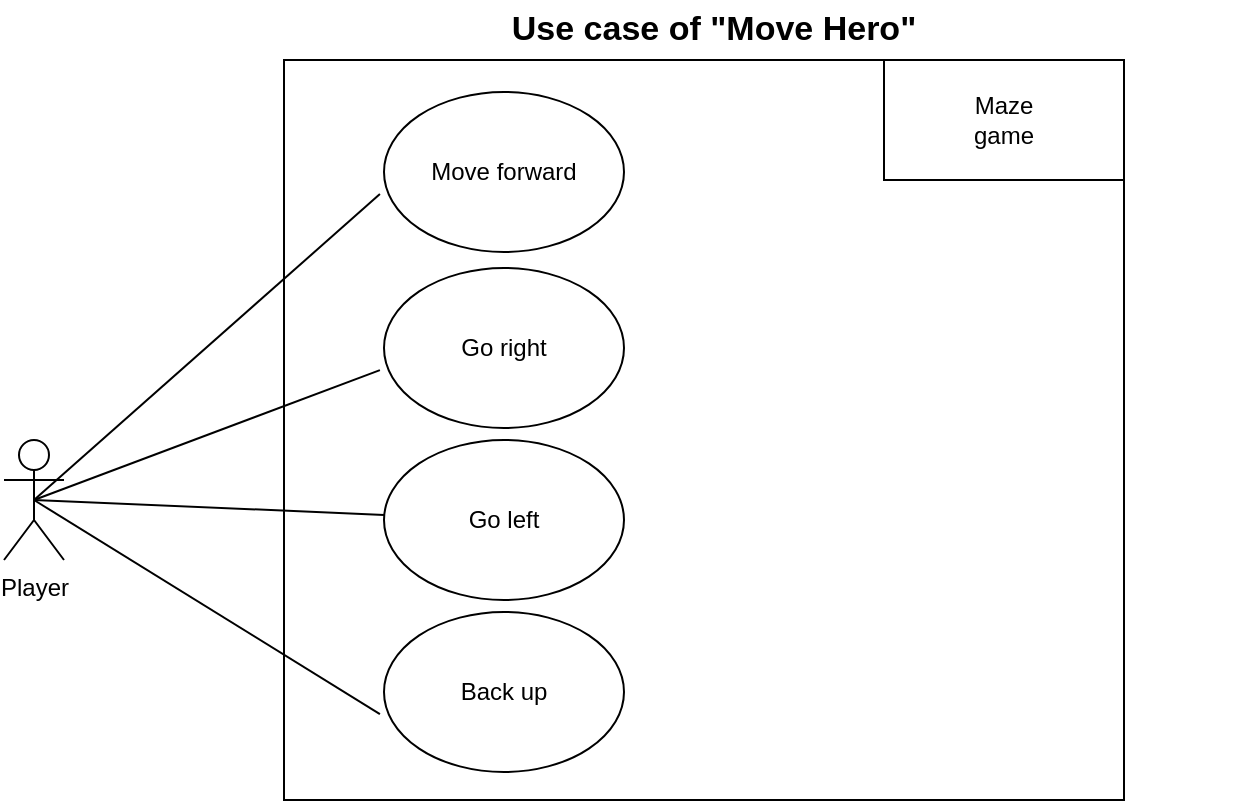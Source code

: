 <mxfile version="20.8.20" type="device"><diagram name="Page-1" id="rKD34CxGpB_WhfwnLxE0"><mxGraphModel dx="1354" dy="499" grid="1" gridSize="10" guides="1" tooltips="1" connect="1" arrows="1" fold="1" page="1" pageScale="1" pageWidth="827" pageHeight="1169" math="0" shadow="0"><root><mxCell id="0"/><mxCell id="1" parent="0"/><mxCell id="bOqeOaiFBHuqT-fKz2hG-17" value="" style="rounded=0;whiteSpace=wrap;html=1;" parent="1" vertex="1"><mxGeometry x="320" y="40" width="420" height="370" as="geometry"/></mxCell><mxCell id="bOqeOaiFBHuqT-fKz2hG-1" value="Player" style="shape=umlActor;verticalLabelPosition=bottom;verticalAlign=top;html=1;outlineConnect=0;" parent="1" vertex="1"><mxGeometry x="180" y="230" width="30" height="60" as="geometry"/></mxCell><mxCell id="bOqeOaiFBHuqT-fKz2hG-3" value="" style="rounded=0;whiteSpace=wrap;html=1;" parent="1" vertex="1"><mxGeometry x="620" y="40" width="120" height="60" as="geometry"/></mxCell><mxCell id="bOqeOaiFBHuqT-fKz2hG-4" value="Maze game" style="text;html=1;strokeColor=none;fillColor=none;align=center;verticalAlign=middle;whiteSpace=wrap;rounded=0;" parent="1" vertex="1"><mxGeometry x="650" y="55" width="60" height="30" as="geometry"/></mxCell><mxCell id="bOqeOaiFBHuqT-fKz2hG-5" value="Go right" style="ellipse;whiteSpace=wrap;html=1;" parent="1" vertex="1"><mxGeometry x="370" y="144" width="120" height="80" as="geometry"/></mxCell><mxCell id="bOqeOaiFBHuqT-fKz2hG-19" value="Use case of &quot;Move Hero&quot;" style="text;html=1;strokeColor=none;fillColor=none;align=center;verticalAlign=middle;whiteSpace=wrap;rounded=0;fontStyle=1;fontSize=17;" parent="1" vertex="1"><mxGeometry x="270" y="10" width="530" height="30" as="geometry"/></mxCell><mxCell id="bOqeOaiFBHuqT-fKz2hG-23" value="" style="endArrow=none;html=1;rounded=0;fontSize=17;entryX=-0.017;entryY=0.638;entryDx=0;entryDy=0;entryPerimeter=0;exitX=0.5;exitY=0.5;exitDx=0;exitDy=0;exitPerimeter=0;" parent="1" source="bOqeOaiFBHuqT-fKz2hG-1" target="bOqeOaiFBHuqT-fKz2hG-5" edge="1"><mxGeometry width="50" height="50" relative="1" as="geometry"><mxPoint x="160" y="400" as="sourcePoint"/><mxPoint x="210" y="340" as="targetPoint"/></mxGeometry></mxCell><mxCell id="bOqeOaiFBHuqT-fKz2hG-36" value="Go left" style="ellipse;whiteSpace=wrap;html=1;fontSize=12;" parent="1" vertex="1"><mxGeometry x="370" y="230" width="120" height="80" as="geometry"/></mxCell><mxCell id="bOqeOaiFBHuqT-fKz2hG-41" value="" style="endArrow=none;html=1;rounded=0;fontSize=17;exitX=0.5;exitY=0.5;exitDx=0;exitDy=0;exitPerimeter=0;" parent="1" source="bOqeOaiFBHuqT-fKz2hG-1" target="bOqeOaiFBHuqT-fKz2hG-36" edge="1"><mxGeometry width="50" height="50" relative="1" as="geometry"><mxPoint x="170" y="410" as="sourcePoint"/><mxPoint x="378" y="301" as="targetPoint"/></mxGeometry></mxCell><mxCell id="IfR_kcF8mBgD3KSJsGXa-1" value="Move forward" style="ellipse;whiteSpace=wrap;html=1;" parent="1" vertex="1"><mxGeometry x="370" y="56" width="120" height="80" as="geometry"/></mxCell><mxCell id="IfR_kcF8mBgD3KSJsGXa-2" value="" style="endArrow=none;html=1;rounded=0;fontSize=17;entryX=-0.017;entryY=0.638;entryDx=0;entryDy=0;entryPerimeter=0;exitX=0.5;exitY=0.5;exitDx=0;exitDy=0;exitPerimeter=0;" parent="1" source="bOqeOaiFBHuqT-fKz2hG-1" target="IfR_kcF8mBgD3KSJsGXa-1" edge="1"><mxGeometry width="50" height="50" relative="1" as="geometry"><mxPoint x="195" y="169" as="sourcePoint"/><mxPoint x="210" y="249" as="targetPoint"/></mxGeometry></mxCell><mxCell id="IfR_kcF8mBgD3KSJsGXa-3" value="Back up" style="ellipse;whiteSpace=wrap;html=1;" parent="1" vertex="1"><mxGeometry x="370" y="316" width="120" height="80" as="geometry"/></mxCell><mxCell id="IfR_kcF8mBgD3KSJsGXa-4" value="" style="endArrow=none;html=1;rounded=0;fontSize=17;entryX=-0.017;entryY=0.638;entryDx=0;entryDy=0;entryPerimeter=0;exitX=0.5;exitY=0.5;exitDx=0;exitDy=0;exitPerimeter=0;" parent="1" source="bOqeOaiFBHuqT-fKz2hG-1" target="IfR_kcF8mBgD3KSJsGXa-3" edge="1"><mxGeometry width="50" height="50" relative="1" as="geometry"><mxPoint x="195" y="461" as="sourcePoint"/><mxPoint x="210" y="541" as="targetPoint"/></mxGeometry></mxCell></root></mxGraphModel></diagram></mxfile>